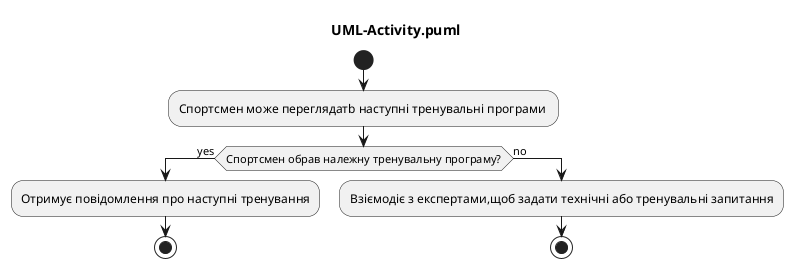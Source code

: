 @startuml
title UML-Activity.puml

start

:Спортсмен може переглядатb наступні тренувальні програми ; 

if (Спортсмен обрав належну тренувальну програму?) then (yes)
  :Отримує повідомлення про наступні тренування;
stop
else (no)
  :Взіємодіє з експертами,щоб задати технічні або тренувальні запитання;

stop
@enduml
